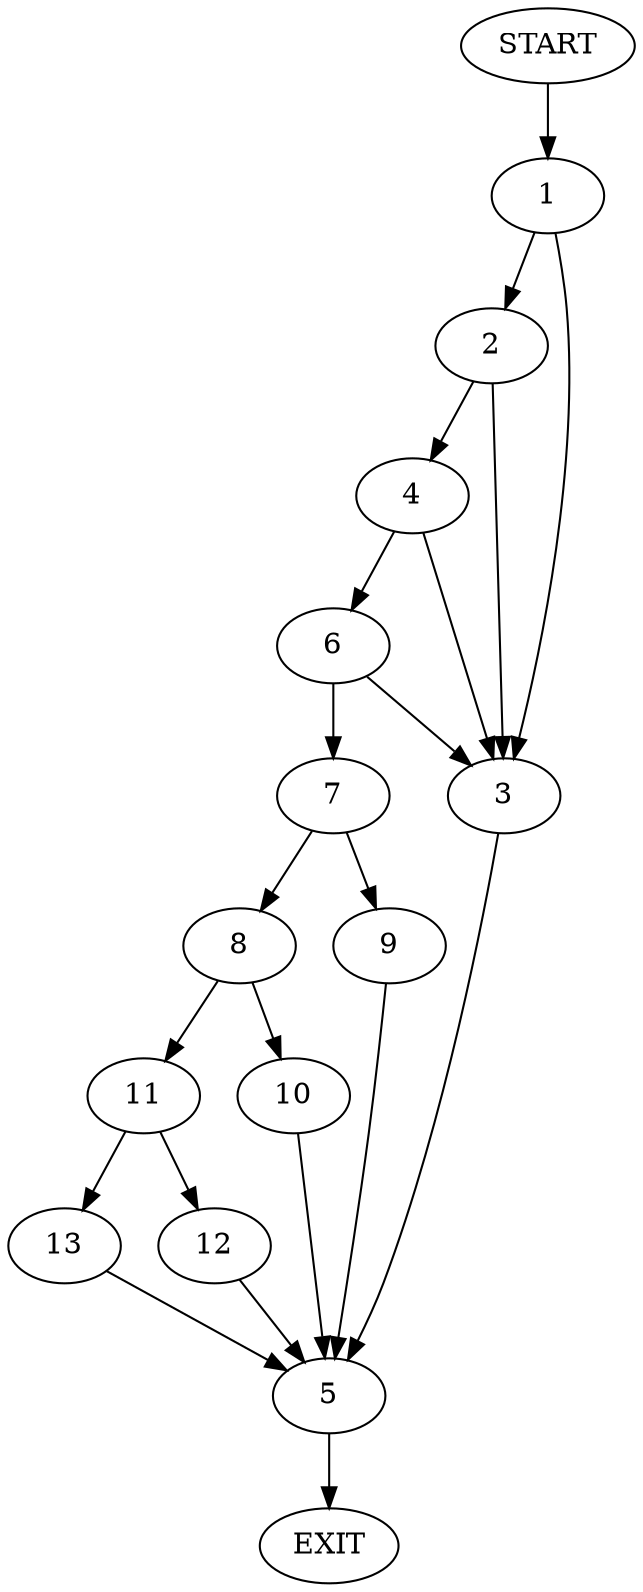 digraph {
0 [label="START"]
14 [label="EXIT"]
0 -> 1
1 -> 2
1 -> 3
2 -> 4
2 -> 3
3 -> 5
4 -> 6
4 -> 3
6 -> 7
6 -> 3
7 -> 8
7 -> 9
5 -> 14
9 -> 5
8 -> 10
8 -> 11
10 -> 5
11 -> 12
11 -> 13
13 -> 5
12 -> 5
}
